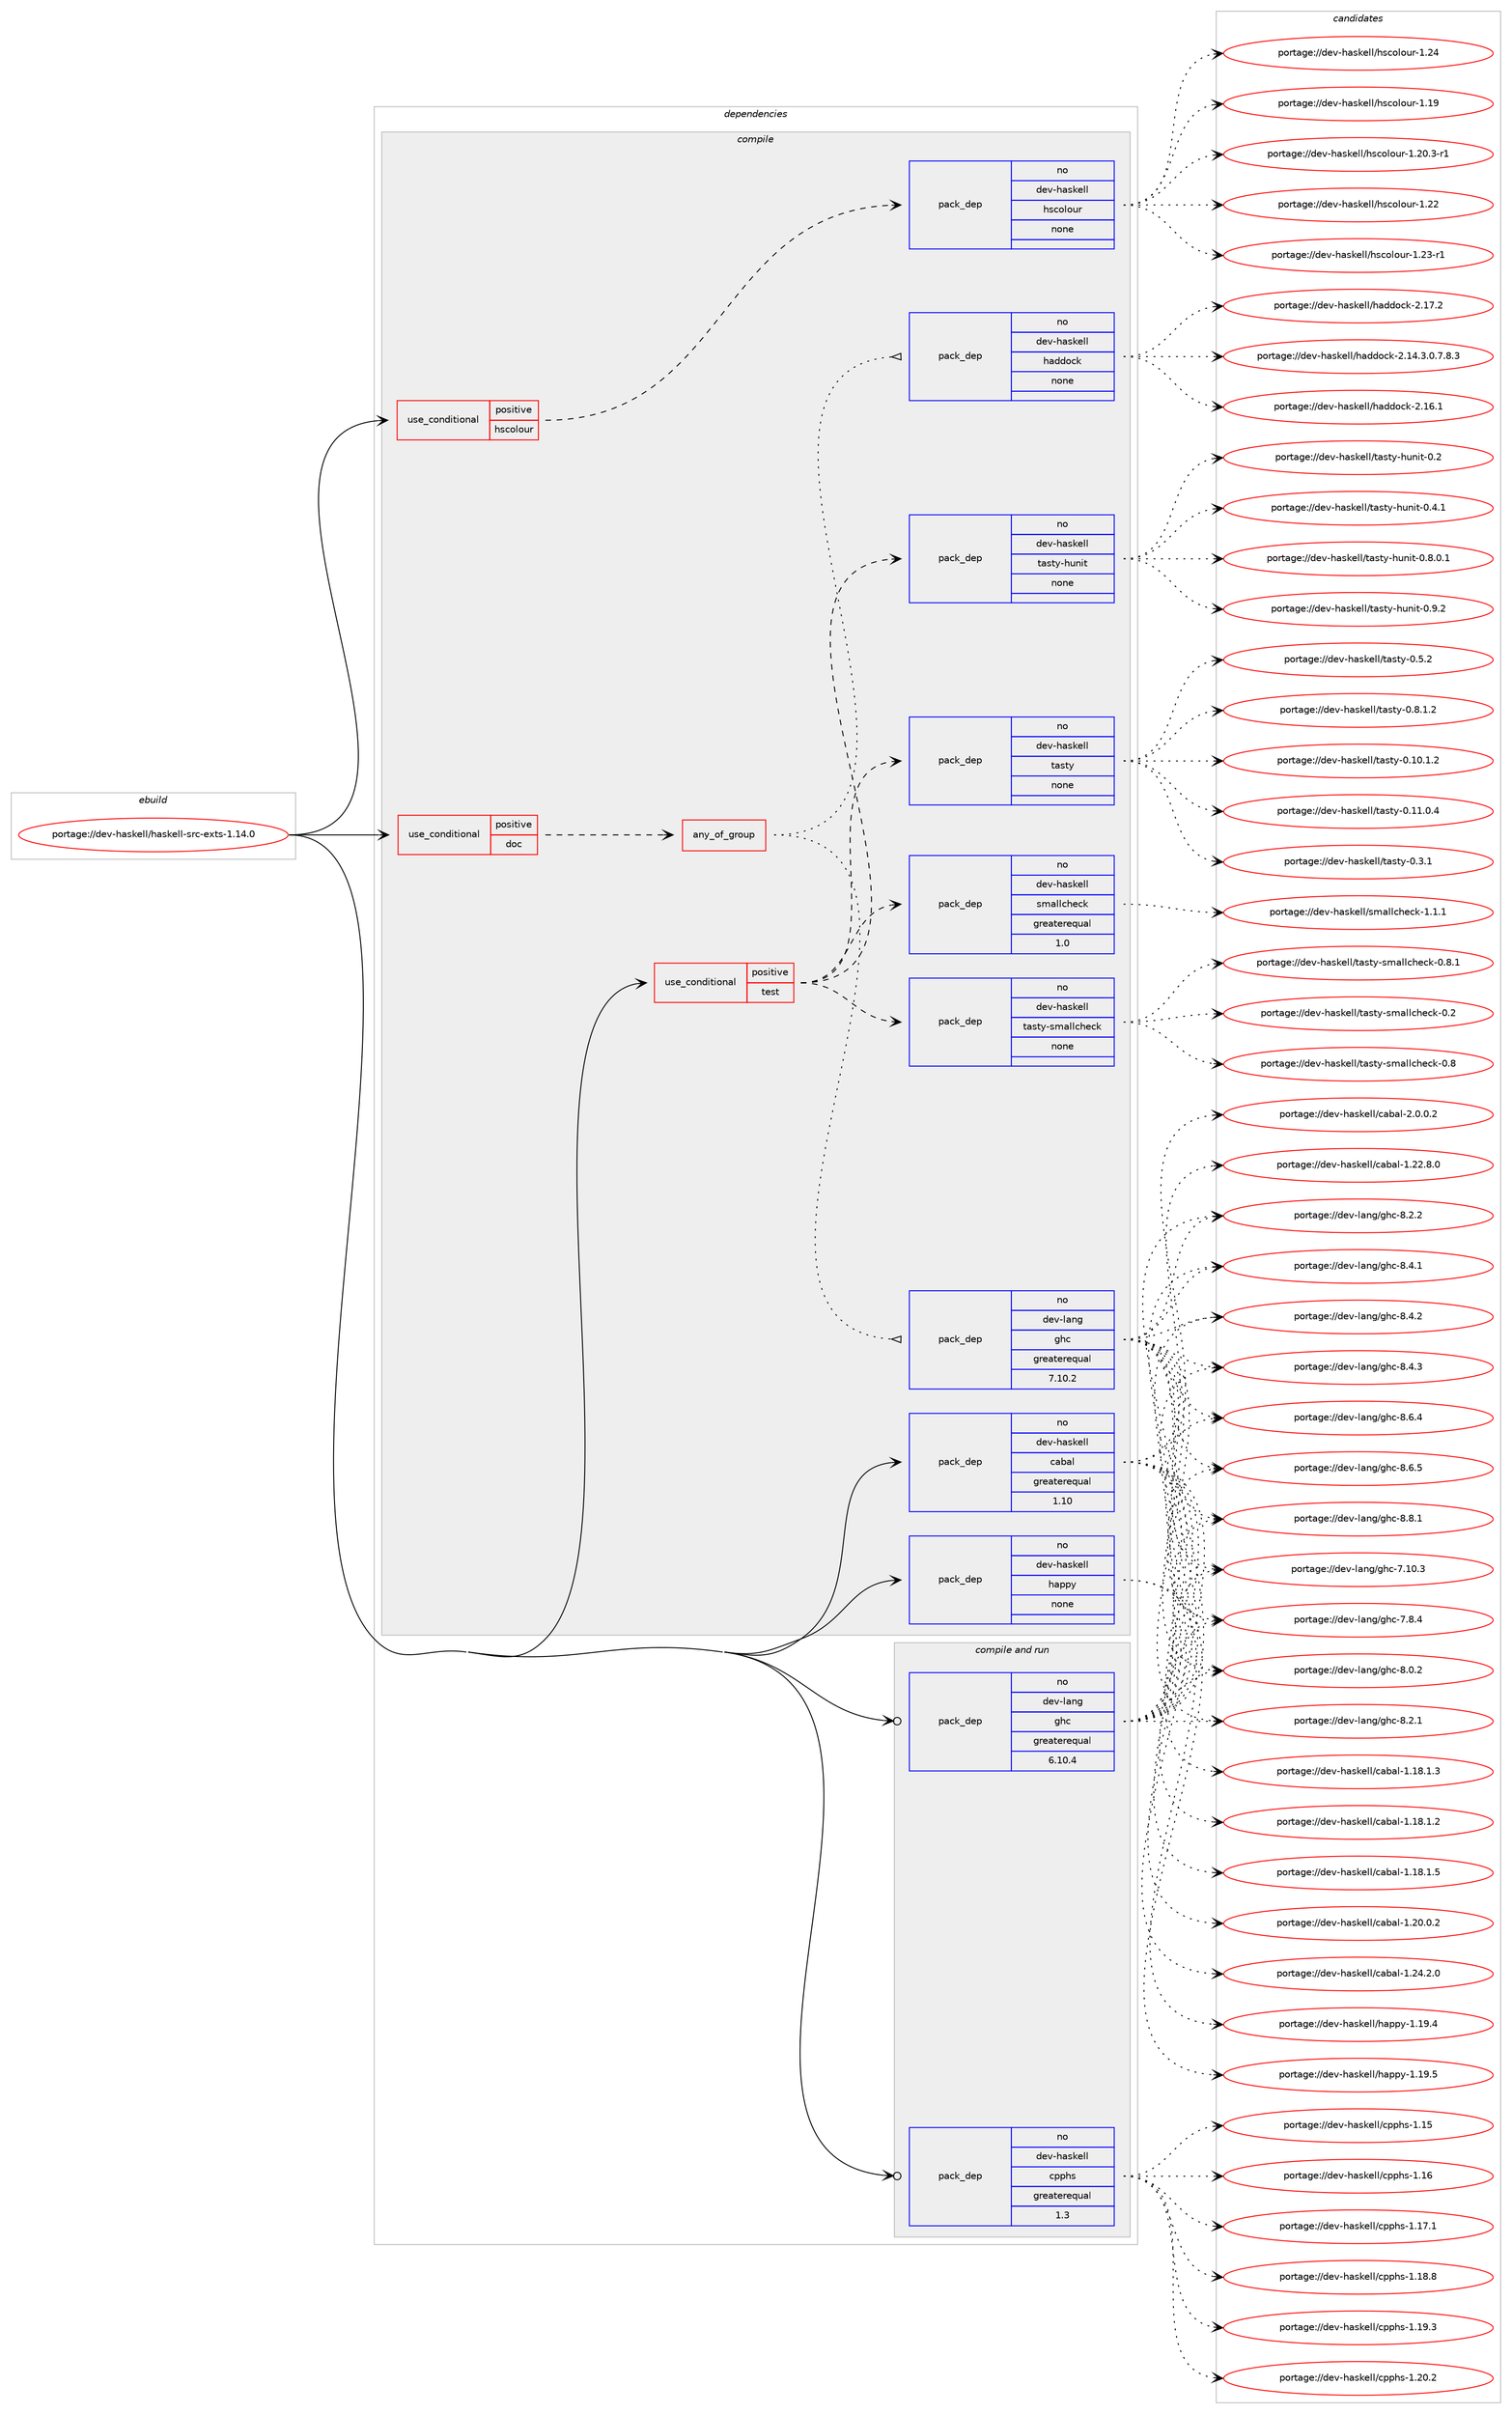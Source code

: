 digraph prolog {

# *************
# Graph options
# *************

newrank=true;
concentrate=true;
compound=true;
graph [rankdir=LR,fontname=Helvetica,fontsize=10,ranksep=1.5];#, ranksep=2.5, nodesep=0.2];
edge  [arrowhead=vee];
node  [fontname=Helvetica,fontsize=10];

# **********
# The ebuild
# **********

subgraph cluster_leftcol {
color=gray;
rank=same;
label=<<i>ebuild</i>>;
id [label="portage://dev-haskell/haskell-src-exts-1.14.0", color=red, width=4, href="../dev-haskell/haskell-src-exts-1.14.0.svg"];
}

# ****************
# The dependencies
# ****************

subgraph cluster_midcol {
color=gray;
label=<<i>dependencies</i>>;
subgraph cluster_compile {
fillcolor="#eeeeee";
style=filled;
label=<<i>compile</i>>;
subgraph cond15418 {
dependency69668 [label=<<TABLE BORDER="0" CELLBORDER="1" CELLSPACING="0" CELLPADDING="4"><TR><TD ROWSPAN="3" CELLPADDING="10">use_conditional</TD></TR><TR><TD>positive</TD></TR><TR><TD>doc</TD></TR></TABLE>>, shape=none, color=red];
subgraph any1777 {
dependency69669 [label=<<TABLE BORDER="0" CELLBORDER="1" CELLSPACING="0" CELLPADDING="4"><TR><TD CELLPADDING="10">any_of_group</TD></TR></TABLE>>, shape=none, color=red];subgraph pack52416 {
dependency69670 [label=<<TABLE BORDER="0" CELLBORDER="1" CELLSPACING="0" CELLPADDING="4" WIDTH="220"><TR><TD ROWSPAN="6" CELLPADDING="30">pack_dep</TD></TR><TR><TD WIDTH="110">no</TD></TR><TR><TD>dev-haskell</TD></TR><TR><TD>haddock</TD></TR><TR><TD>none</TD></TR><TR><TD></TD></TR></TABLE>>, shape=none, color=blue];
}
dependency69669:e -> dependency69670:w [weight=20,style="dotted",arrowhead="oinv"];
subgraph pack52417 {
dependency69671 [label=<<TABLE BORDER="0" CELLBORDER="1" CELLSPACING="0" CELLPADDING="4" WIDTH="220"><TR><TD ROWSPAN="6" CELLPADDING="30">pack_dep</TD></TR><TR><TD WIDTH="110">no</TD></TR><TR><TD>dev-lang</TD></TR><TR><TD>ghc</TD></TR><TR><TD>greaterequal</TD></TR><TR><TD>7.10.2</TD></TR></TABLE>>, shape=none, color=blue];
}
dependency69669:e -> dependency69671:w [weight=20,style="dotted",arrowhead="oinv"];
}
dependency69668:e -> dependency69669:w [weight=20,style="dashed",arrowhead="vee"];
}
id:e -> dependency69668:w [weight=20,style="solid",arrowhead="vee"];
subgraph cond15419 {
dependency69672 [label=<<TABLE BORDER="0" CELLBORDER="1" CELLSPACING="0" CELLPADDING="4"><TR><TD ROWSPAN="3" CELLPADDING="10">use_conditional</TD></TR><TR><TD>positive</TD></TR><TR><TD>hscolour</TD></TR></TABLE>>, shape=none, color=red];
subgraph pack52418 {
dependency69673 [label=<<TABLE BORDER="0" CELLBORDER="1" CELLSPACING="0" CELLPADDING="4" WIDTH="220"><TR><TD ROWSPAN="6" CELLPADDING="30">pack_dep</TD></TR><TR><TD WIDTH="110">no</TD></TR><TR><TD>dev-haskell</TD></TR><TR><TD>hscolour</TD></TR><TR><TD>none</TD></TR><TR><TD></TD></TR></TABLE>>, shape=none, color=blue];
}
dependency69672:e -> dependency69673:w [weight=20,style="dashed",arrowhead="vee"];
}
id:e -> dependency69672:w [weight=20,style="solid",arrowhead="vee"];
subgraph cond15420 {
dependency69674 [label=<<TABLE BORDER="0" CELLBORDER="1" CELLSPACING="0" CELLPADDING="4"><TR><TD ROWSPAN="3" CELLPADDING="10">use_conditional</TD></TR><TR><TD>positive</TD></TR><TR><TD>test</TD></TR></TABLE>>, shape=none, color=red];
subgraph pack52419 {
dependency69675 [label=<<TABLE BORDER="0" CELLBORDER="1" CELLSPACING="0" CELLPADDING="4" WIDTH="220"><TR><TD ROWSPAN="6" CELLPADDING="30">pack_dep</TD></TR><TR><TD WIDTH="110">no</TD></TR><TR><TD>dev-haskell</TD></TR><TR><TD>smallcheck</TD></TR><TR><TD>greaterequal</TD></TR><TR><TD>1.0</TD></TR></TABLE>>, shape=none, color=blue];
}
dependency69674:e -> dependency69675:w [weight=20,style="dashed",arrowhead="vee"];
subgraph pack52420 {
dependency69676 [label=<<TABLE BORDER="0" CELLBORDER="1" CELLSPACING="0" CELLPADDING="4" WIDTH="220"><TR><TD ROWSPAN="6" CELLPADDING="30">pack_dep</TD></TR><TR><TD WIDTH="110">no</TD></TR><TR><TD>dev-haskell</TD></TR><TR><TD>tasty</TD></TR><TR><TD>none</TD></TR><TR><TD></TD></TR></TABLE>>, shape=none, color=blue];
}
dependency69674:e -> dependency69676:w [weight=20,style="dashed",arrowhead="vee"];
subgraph pack52421 {
dependency69677 [label=<<TABLE BORDER="0" CELLBORDER="1" CELLSPACING="0" CELLPADDING="4" WIDTH="220"><TR><TD ROWSPAN="6" CELLPADDING="30">pack_dep</TD></TR><TR><TD WIDTH="110">no</TD></TR><TR><TD>dev-haskell</TD></TR><TR><TD>tasty-hunit</TD></TR><TR><TD>none</TD></TR><TR><TD></TD></TR></TABLE>>, shape=none, color=blue];
}
dependency69674:e -> dependency69677:w [weight=20,style="dashed",arrowhead="vee"];
subgraph pack52422 {
dependency69678 [label=<<TABLE BORDER="0" CELLBORDER="1" CELLSPACING="0" CELLPADDING="4" WIDTH="220"><TR><TD ROWSPAN="6" CELLPADDING="30">pack_dep</TD></TR><TR><TD WIDTH="110">no</TD></TR><TR><TD>dev-haskell</TD></TR><TR><TD>tasty-smallcheck</TD></TR><TR><TD>none</TD></TR><TR><TD></TD></TR></TABLE>>, shape=none, color=blue];
}
dependency69674:e -> dependency69678:w [weight=20,style="dashed",arrowhead="vee"];
}
id:e -> dependency69674:w [weight=20,style="solid",arrowhead="vee"];
subgraph pack52423 {
dependency69679 [label=<<TABLE BORDER="0" CELLBORDER="1" CELLSPACING="0" CELLPADDING="4" WIDTH="220"><TR><TD ROWSPAN="6" CELLPADDING="30">pack_dep</TD></TR><TR><TD WIDTH="110">no</TD></TR><TR><TD>dev-haskell</TD></TR><TR><TD>cabal</TD></TR><TR><TD>greaterequal</TD></TR><TR><TD>1.10</TD></TR></TABLE>>, shape=none, color=blue];
}
id:e -> dependency69679:w [weight=20,style="solid",arrowhead="vee"];
subgraph pack52424 {
dependency69680 [label=<<TABLE BORDER="0" CELLBORDER="1" CELLSPACING="0" CELLPADDING="4" WIDTH="220"><TR><TD ROWSPAN="6" CELLPADDING="30">pack_dep</TD></TR><TR><TD WIDTH="110">no</TD></TR><TR><TD>dev-haskell</TD></TR><TR><TD>happy</TD></TR><TR><TD>none</TD></TR><TR><TD></TD></TR></TABLE>>, shape=none, color=blue];
}
id:e -> dependency69680:w [weight=20,style="solid",arrowhead="vee"];
}
subgraph cluster_compileandrun {
fillcolor="#eeeeee";
style=filled;
label=<<i>compile and run</i>>;
subgraph pack52425 {
dependency69681 [label=<<TABLE BORDER="0" CELLBORDER="1" CELLSPACING="0" CELLPADDING="4" WIDTH="220"><TR><TD ROWSPAN="6" CELLPADDING="30">pack_dep</TD></TR><TR><TD WIDTH="110">no</TD></TR><TR><TD>dev-haskell</TD></TR><TR><TD>cpphs</TD></TR><TR><TD>greaterequal</TD></TR><TR><TD>1.3</TD></TR></TABLE>>, shape=none, color=blue];
}
id:e -> dependency69681:w [weight=20,style="solid",arrowhead="odotvee"];
subgraph pack52426 {
dependency69682 [label=<<TABLE BORDER="0" CELLBORDER="1" CELLSPACING="0" CELLPADDING="4" WIDTH="220"><TR><TD ROWSPAN="6" CELLPADDING="30">pack_dep</TD></TR><TR><TD WIDTH="110">no</TD></TR><TR><TD>dev-lang</TD></TR><TR><TD>ghc</TD></TR><TR><TD>greaterequal</TD></TR><TR><TD>6.10.4</TD></TR></TABLE>>, shape=none, color=blue];
}
id:e -> dependency69682:w [weight=20,style="solid",arrowhead="odotvee"];
}
subgraph cluster_run {
fillcolor="#eeeeee";
style=filled;
label=<<i>run</i>>;
}
}

# **************
# The candidates
# **************

subgraph cluster_choices {
rank=same;
color=gray;
label=<<i>candidates</i>>;

subgraph choice52416 {
color=black;
nodesep=1;
choiceportage1001011184510497115107101108108471049710010011199107455046495246514648465546564651 [label="portage://dev-haskell/haddock-2.14.3.0.7.8.3", color=red, width=4,href="../dev-haskell/haddock-2.14.3.0.7.8.3.svg"];
choiceportage100101118451049711510710110810847104971001001119910745504649544649 [label="portage://dev-haskell/haddock-2.16.1", color=red, width=4,href="../dev-haskell/haddock-2.16.1.svg"];
choiceportage100101118451049711510710110810847104971001001119910745504649554650 [label="portage://dev-haskell/haddock-2.17.2", color=red, width=4,href="../dev-haskell/haddock-2.17.2.svg"];
dependency69670:e -> choiceportage1001011184510497115107101108108471049710010011199107455046495246514648465546564651:w [style=dotted,weight="100"];
dependency69670:e -> choiceportage100101118451049711510710110810847104971001001119910745504649544649:w [style=dotted,weight="100"];
dependency69670:e -> choiceportage100101118451049711510710110810847104971001001119910745504649554650:w [style=dotted,weight="100"];
}
subgraph choice52417 {
color=black;
nodesep=1;
choiceportage1001011184510897110103471031049945554649484651 [label="portage://dev-lang/ghc-7.10.3", color=red, width=4,href="../dev-lang/ghc-7.10.3.svg"];
choiceportage10010111845108971101034710310499455546564652 [label="portage://dev-lang/ghc-7.8.4", color=red, width=4,href="../dev-lang/ghc-7.8.4.svg"];
choiceportage10010111845108971101034710310499455646484650 [label="portage://dev-lang/ghc-8.0.2", color=red, width=4,href="../dev-lang/ghc-8.0.2.svg"];
choiceportage10010111845108971101034710310499455646504649 [label="portage://dev-lang/ghc-8.2.1", color=red, width=4,href="../dev-lang/ghc-8.2.1.svg"];
choiceportage10010111845108971101034710310499455646504650 [label="portage://dev-lang/ghc-8.2.2", color=red, width=4,href="../dev-lang/ghc-8.2.2.svg"];
choiceportage10010111845108971101034710310499455646524649 [label="portage://dev-lang/ghc-8.4.1", color=red, width=4,href="../dev-lang/ghc-8.4.1.svg"];
choiceportage10010111845108971101034710310499455646524650 [label="portage://dev-lang/ghc-8.4.2", color=red, width=4,href="../dev-lang/ghc-8.4.2.svg"];
choiceportage10010111845108971101034710310499455646524651 [label="portage://dev-lang/ghc-8.4.3", color=red, width=4,href="../dev-lang/ghc-8.4.3.svg"];
choiceportage10010111845108971101034710310499455646544652 [label="portage://dev-lang/ghc-8.6.4", color=red, width=4,href="../dev-lang/ghc-8.6.4.svg"];
choiceportage10010111845108971101034710310499455646544653 [label="portage://dev-lang/ghc-8.6.5", color=red, width=4,href="../dev-lang/ghc-8.6.5.svg"];
choiceportage10010111845108971101034710310499455646564649 [label="portage://dev-lang/ghc-8.8.1", color=red, width=4,href="../dev-lang/ghc-8.8.1.svg"];
dependency69671:e -> choiceportage1001011184510897110103471031049945554649484651:w [style=dotted,weight="100"];
dependency69671:e -> choiceportage10010111845108971101034710310499455546564652:w [style=dotted,weight="100"];
dependency69671:e -> choiceportage10010111845108971101034710310499455646484650:w [style=dotted,weight="100"];
dependency69671:e -> choiceportage10010111845108971101034710310499455646504649:w [style=dotted,weight="100"];
dependency69671:e -> choiceportage10010111845108971101034710310499455646504650:w [style=dotted,weight="100"];
dependency69671:e -> choiceportage10010111845108971101034710310499455646524649:w [style=dotted,weight="100"];
dependency69671:e -> choiceportage10010111845108971101034710310499455646524650:w [style=dotted,weight="100"];
dependency69671:e -> choiceportage10010111845108971101034710310499455646524651:w [style=dotted,weight="100"];
dependency69671:e -> choiceportage10010111845108971101034710310499455646544652:w [style=dotted,weight="100"];
dependency69671:e -> choiceportage10010111845108971101034710310499455646544653:w [style=dotted,weight="100"];
dependency69671:e -> choiceportage10010111845108971101034710310499455646564649:w [style=dotted,weight="100"];
}
subgraph choice52418 {
color=black;
nodesep=1;
choiceportage100101118451049711510710110810847104115991111081111171144549464957 [label="portage://dev-haskell/hscolour-1.19", color=red, width=4,href="../dev-haskell/hscolour-1.19.svg"];
choiceportage10010111845104971151071011081084710411599111108111117114454946504846514511449 [label="portage://dev-haskell/hscolour-1.20.3-r1", color=red, width=4,href="../dev-haskell/hscolour-1.20.3-r1.svg"];
choiceportage100101118451049711510710110810847104115991111081111171144549465050 [label="portage://dev-haskell/hscolour-1.22", color=red, width=4,href="../dev-haskell/hscolour-1.22.svg"];
choiceportage1001011184510497115107101108108471041159911110811111711445494650514511449 [label="portage://dev-haskell/hscolour-1.23-r1", color=red, width=4,href="../dev-haskell/hscolour-1.23-r1.svg"];
choiceportage100101118451049711510710110810847104115991111081111171144549465052 [label="portage://dev-haskell/hscolour-1.24", color=red, width=4,href="../dev-haskell/hscolour-1.24.svg"];
dependency69673:e -> choiceportage100101118451049711510710110810847104115991111081111171144549464957:w [style=dotted,weight="100"];
dependency69673:e -> choiceportage10010111845104971151071011081084710411599111108111117114454946504846514511449:w [style=dotted,weight="100"];
dependency69673:e -> choiceportage100101118451049711510710110810847104115991111081111171144549465050:w [style=dotted,weight="100"];
dependency69673:e -> choiceportage1001011184510497115107101108108471041159911110811111711445494650514511449:w [style=dotted,weight="100"];
dependency69673:e -> choiceportage100101118451049711510710110810847104115991111081111171144549465052:w [style=dotted,weight="100"];
}
subgraph choice52419 {
color=black;
nodesep=1;
choiceportage100101118451049711510710110810847115109971081089910410199107454946494649 [label="portage://dev-haskell/smallcheck-1.1.1", color=red, width=4,href="../dev-haskell/smallcheck-1.1.1.svg"];
dependency69675:e -> choiceportage100101118451049711510710110810847115109971081089910410199107454946494649:w [style=dotted,weight="100"];
}
subgraph choice52420 {
color=black;
nodesep=1;
choiceportage10010111845104971151071011081084711697115116121454846494846494650 [label="portage://dev-haskell/tasty-0.10.1.2", color=red, width=4,href="../dev-haskell/tasty-0.10.1.2.svg"];
choiceportage10010111845104971151071011081084711697115116121454846494946484652 [label="portage://dev-haskell/tasty-0.11.0.4", color=red, width=4,href="../dev-haskell/tasty-0.11.0.4.svg"];
choiceportage10010111845104971151071011081084711697115116121454846514649 [label="portage://dev-haskell/tasty-0.3.1", color=red, width=4,href="../dev-haskell/tasty-0.3.1.svg"];
choiceportage10010111845104971151071011081084711697115116121454846534650 [label="portage://dev-haskell/tasty-0.5.2", color=red, width=4,href="../dev-haskell/tasty-0.5.2.svg"];
choiceportage100101118451049711510710110810847116971151161214548465646494650 [label="portage://dev-haskell/tasty-0.8.1.2", color=red, width=4,href="../dev-haskell/tasty-0.8.1.2.svg"];
dependency69676:e -> choiceportage10010111845104971151071011081084711697115116121454846494846494650:w [style=dotted,weight="100"];
dependency69676:e -> choiceportage10010111845104971151071011081084711697115116121454846494946484652:w [style=dotted,weight="100"];
dependency69676:e -> choiceportage10010111845104971151071011081084711697115116121454846514649:w [style=dotted,weight="100"];
dependency69676:e -> choiceportage10010111845104971151071011081084711697115116121454846534650:w [style=dotted,weight="100"];
dependency69676:e -> choiceportage100101118451049711510710110810847116971151161214548465646494650:w [style=dotted,weight="100"];
}
subgraph choice52421 {
color=black;
nodesep=1;
choiceportage100101118451049711510710110810847116971151161214510411711010511645484650 [label="portage://dev-haskell/tasty-hunit-0.2", color=red, width=4,href="../dev-haskell/tasty-hunit-0.2.svg"];
choiceportage1001011184510497115107101108108471169711511612145104117110105116454846524649 [label="portage://dev-haskell/tasty-hunit-0.4.1", color=red, width=4,href="../dev-haskell/tasty-hunit-0.4.1.svg"];
choiceportage10010111845104971151071011081084711697115116121451041171101051164548465646484649 [label="portage://dev-haskell/tasty-hunit-0.8.0.1", color=red, width=4,href="../dev-haskell/tasty-hunit-0.8.0.1.svg"];
choiceportage1001011184510497115107101108108471169711511612145104117110105116454846574650 [label="portage://dev-haskell/tasty-hunit-0.9.2", color=red, width=4,href="../dev-haskell/tasty-hunit-0.9.2.svg"];
dependency69677:e -> choiceportage100101118451049711510710110810847116971151161214510411711010511645484650:w [style=dotted,weight="100"];
dependency69677:e -> choiceportage1001011184510497115107101108108471169711511612145104117110105116454846524649:w [style=dotted,weight="100"];
dependency69677:e -> choiceportage10010111845104971151071011081084711697115116121451041171101051164548465646484649:w [style=dotted,weight="100"];
dependency69677:e -> choiceportage1001011184510497115107101108108471169711511612145104117110105116454846574650:w [style=dotted,weight="100"];
}
subgraph choice52422 {
color=black;
nodesep=1;
choiceportage100101118451049711510710110810847116971151161214511510997108108991041019910745484650 [label="portage://dev-haskell/tasty-smallcheck-0.2", color=red, width=4,href="../dev-haskell/tasty-smallcheck-0.2.svg"];
choiceportage100101118451049711510710110810847116971151161214511510997108108991041019910745484656 [label="portage://dev-haskell/tasty-smallcheck-0.8", color=red, width=4,href="../dev-haskell/tasty-smallcheck-0.8.svg"];
choiceportage1001011184510497115107101108108471169711511612145115109971081089910410199107454846564649 [label="portage://dev-haskell/tasty-smallcheck-0.8.1", color=red, width=4,href="../dev-haskell/tasty-smallcheck-0.8.1.svg"];
dependency69678:e -> choiceportage100101118451049711510710110810847116971151161214511510997108108991041019910745484650:w [style=dotted,weight="100"];
dependency69678:e -> choiceportage100101118451049711510710110810847116971151161214511510997108108991041019910745484656:w [style=dotted,weight="100"];
dependency69678:e -> choiceportage1001011184510497115107101108108471169711511612145115109971081089910410199107454846564649:w [style=dotted,weight="100"];
}
subgraph choice52423 {
color=black;
nodesep=1;
choiceportage10010111845104971151071011081084799979897108454946495646494650 [label="portage://dev-haskell/cabal-1.18.1.2", color=red, width=4,href="../dev-haskell/cabal-1.18.1.2.svg"];
choiceportage10010111845104971151071011081084799979897108454946495646494651 [label="portage://dev-haskell/cabal-1.18.1.3", color=red, width=4,href="../dev-haskell/cabal-1.18.1.3.svg"];
choiceportage10010111845104971151071011081084799979897108454946495646494653 [label="portage://dev-haskell/cabal-1.18.1.5", color=red, width=4,href="../dev-haskell/cabal-1.18.1.5.svg"];
choiceportage10010111845104971151071011081084799979897108454946504846484650 [label="portage://dev-haskell/cabal-1.20.0.2", color=red, width=4,href="../dev-haskell/cabal-1.20.0.2.svg"];
choiceportage10010111845104971151071011081084799979897108454946505046564648 [label="portage://dev-haskell/cabal-1.22.8.0", color=red, width=4,href="../dev-haskell/cabal-1.22.8.0.svg"];
choiceportage10010111845104971151071011081084799979897108454946505246504648 [label="portage://dev-haskell/cabal-1.24.2.0", color=red, width=4,href="../dev-haskell/cabal-1.24.2.0.svg"];
choiceportage100101118451049711510710110810847999798971084550464846484650 [label="portage://dev-haskell/cabal-2.0.0.2", color=red, width=4,href="../dev-haskell/cabal-2.0.0.2.svg"];
dependency69679:e -> choiceportage10010111845104971151071011081084799979897108454946495646494650:w [style=dotted,weight="100"];
dependency69679:e -> choiceportage10010111845104971151071011081084799979897108454946495646494651:w [style=dotted,weight="100"];
dependency69679:e -> choiceportage10010111845104971151071011081084799979897108454946495646494653:w [style=dotted,weight="100"];
dependency69679:e -> choiceportage10010111845104971151071011081084799979897108454946504846484650:w [style=dotted,weight="100"];
dependency69679:e -> choiceportage10010111845104971151071011081084799979897108454946505046564648:w [style=dotted,weight="100"];
dependency69679:e -> choiceportage10010111845104971151071011081084799979897108454946505246504648:w [style=dotted,weight="100"];
dependency69679:e -> choiceportage100101118451049711510710110810847999798971084550464846484650:w [style=dotted,weight="100"];
}
subgraph choice52424 {
color=black;
nodesep=1;
choiceportage1001011184510497115107101108108471049711211212145494649574652 [label="portage://dev-haskell/happy-1.19.4", color=red, width=4,href="../dev-haskell/happy-1.19.4.svg"];
choiceportage1001011184510497115107101108108471049711211212145494649574653 [label="portage://dev-haskell/happy-1.19.5", color=red, width=4,href="../dev-haskell/happy-1.19.5.svg"];
dependency69680:e -> choiceportage1001011184510497115107101108108471049711211212145494649574652:w [style=dotted,weight="100"];
dependency69680:e -> choiceportage1001011184510497115107101108108471049711211212145494649574653:w [style=dotted,weight="100"];
}
subgraph choice52425 {
color=black;
nodesep=1;
choiceportage100101118451049711510710110810847991121121041154549464953 [label="portage://dev-haskell/cpphs-1.15", color=red, width=4,href="../dev-haskell/cpphs-1.15.svg"];
choiceportage100101118451049711510710110810847991121121041154549464954 [label="portage://dev-haskell/cpphs-1.16", color=red, width=4,href="../dev-haskell/cpphs-1.16.svg"];
choiceportage1001011184510497115107101108108479911211210411545494649554649 [label="portage://dev-haskell/cpphs-1.17.1", color=red, width=4,href="../dev-haskell/cpphs-1.17.1.svg"];
choiceportage1001011184510497115107101108108479911211210411545494649564656 [label="portage://dev-haskell/cpphs-1.18.8", color=red, width=4,href="../dev-haskell/cpphs-1.18.8.svg"];
choiceportage1001011184510497115107101108108479911211210411545494649574651 [label="portage://dev-haskell/cpphs-1.19.3", color=red, width=4,href="../dev-haskell/cpphs-1.19.3.svg"];
choiceportage1001011184510497115107101108108479911211210411545494650484650 [label="portage://dev-haskell/cpphs-1.20.2", color=red, width=4,href="../dev-haskell/cpphs-1.20.2.svg"];
dependency69681:e -> choiceportage100101118451049711510710110810847991121121041154549464953:w [style=dotted,weight="100"];
dependency69681:e -> choiceportage100101118451049711510710110810847991121121041154549464954:w [style=dotted,weight="100"];
dependency69681:e -> choiceportage1001011184510497115107101108108479911211210411545494649554649:w [style=dotted,weight="100"];
dependency69681:e -> choiceportage1001011184510497115107101108108479911211210411545494649564656:w [style=dotted,weight="100"];
dependency69681:e -> choiceportage1001011184510497115107101108108479911211210411545494649574651:w [style=dotted,weight="100"];
dependency69681:e -> choiceportage1001011184510497115107101108108479911211210411545494650484650:w [style=dotted,weight="100"];
}
subgraph choice52426 {
color=black;
nodesep=1;
choiceportage1001011184510897110103471031049945554649484651 [label="portage://dev-lang/ghc-7.10.3", color=red, width=4,href="../dev-lang/ghc-7.10.3.svg"];
choiceportage10010111845108971101034710310499455546564652 [label="portage://dev-lang/ghc-7.8.4", color=red, width=4,href="../dev-lang/ghc-7.8.4.svg"];
choiceportage10010111845108971101034710310499455646484650 [label="portage://dev-lang/ghc-8.0.2", color=red, width=4,href="../dev-lang/ghc-8.0.2.svg"];
choiceportage10010111845108971101034710310499455646504649 [label="portage://dev-lang/ghc-8.2.1", color=red, width=4,href="../dev-lang/ghc-8.2.1.svg"];
choiceportage10010111845108971101034710310499455646504650 [label="portage://dev-lang/ghc-8.2.2", color=red, width=4,href="../dev-lang/ghc-8.2.2.svg"];
choiceportage10010111845108971101034710310499455646524649 [label="portage://dev-lang/ghc-8.4.1", color=red, width=4,href="../dev-lang/ghc-8.4.1.svg"];
choiceportage10010111845108971101034710310499455646524650 [label="portage://dev-lang/ghc-8.4.2", color=red, width=4,href="../dev-lang/ghc-8.4.2.svg"];
choiceportage10010111845108971101034710310499455646524651 [label="portage://dev-lang/ghc-8.4.3", color=red, width=4,href="../dev-lang/ghc-8.4.3.svg"];
choiceportage10010111845108971101034710310499455646544652 [label="portage://dev-lang/ghc-8.6.4", color=red, width=4,href="../dev-lang/ghc-8.6.4.svg"];
choiceportage10010111845108971101034710310499455646544653 [label="portage://dev-lang/ghc-8.6.5", color=red, width=4,href="../dev-lang/ghc-8.6.5.svg"];
choiceportage10010111845108971101034710310499455646564649 [label="portage://dev-lang/ghc-8.8.1", color=red, width=4,href="../dev-lang/ghc-8.8.1.svg"];
dependency69682:e -> choiceportage1001011184510897110103471031049945554649484651:w [style=dotted,weight="100"];
dependency69682:e -> choiceportage10010111845108971101034710310499455546564652:w [style=dotted,weight="100"];
dependency69682:e -> choiceportage10010111845108971101034710310499455646484650:w [style=dotted,weight="100"];
dependency69682:e -> choiceportage10010111845108971101034710310499455646504649:w [style=dotted,weight="100"];
dependency69682:e -> choiceportage10010111845108971101034710310499455646504650:w [style=dotted,weight="100"];
dependency69682:e -> choiceportage10010111845108971101034710310499455646524649:w [style=dotted,weight="100"];
dependency69682:e -> choiceportage10010111845108971101034710310499455646524650:w [style=dotted,weight="100"];
dependency69682:e -> choiceportage10010111845108971101034710310499455646524651:w [style=dotted,weight="100"];
dependency69682:e -> choiceportage10010111845108971101034710310499455646544652:w [style=dotted,weight="100"];
dependency69682:e -> choiceportage10010111845108971101034710310499455646544653:w [style=dotted,weight="100"];
dependency69682:e -> choiceportage10010111845108971101034710310499455646564649:w [style=dotted,weight="100"];
}
}

}
